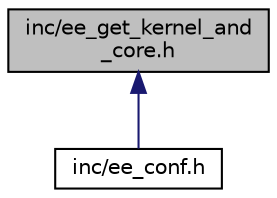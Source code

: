 digraph "inc/ee_get_kernel_and_core.h"
{
 // LATEX_PDF_SIZE
  edge [fontname="Helvetica",fontsize="10",labelfontname="Helvetica",labelfontsize="10"];
  node [fontname="Helvetica",fontsize="10",shape=record];
  Node1 [label="inc/ee_get_kernel_and\l_core.h",height=0.2,width=0.4,color="black", fillcolor="grey75", style="filled", fontcolor="black",tooltip="HAL internal."];
  Node1 -> Node2 [dir="back",color="midnightblue",fontsize="10",style="solid"];
  Node2 [label="inc/ee_conf.h",height=0.2,width=0.4,color="black", fillcolor="white", style="filled",URL="$ee__conf_8h.html",tooltip="Main Configuration Collector."];
}
